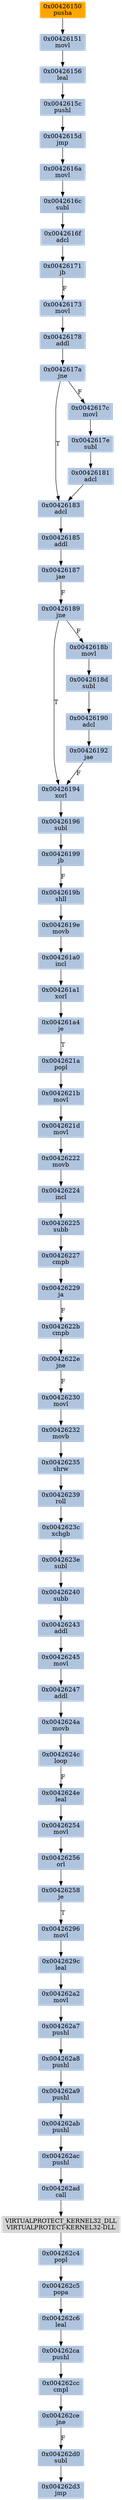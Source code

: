 strict digraph G {
	graph [bgcolor=transparent,
		name=G
	];
	node [color=lightsteelblue,
		fillcolor=lightsteelblue,
		shape=rectangle,
		style=filled
	];
	"0x004262ca"	[label="0x004262ca
pushl"];
	"0x004262cc"	[label="0x004262cc
cmpl"];
	"0x004262ca" -> "0x004262cc"	[color="#000000"];
	"0x00426187"	[label="0x00426187
jae"];
	"0x00426189"	[label="0x00426189
jne"];
	"0x00426187" -> "0x00426189"	[color="#000000",
		label=F];
	"0x0042622e"	[label="0x0042622e
jne"];
	"0x00426230"	[label="0x00426230
movl"];
	"0x0042622e" -> "0x00426230"	[color="#000000",
		label=F];
	"0x00426235"	[label="0x00426235
shrw"];
	"0x00426239"	[label="0x00426239
roll"];
	"0x00426235" -> "0x00426239"	[color="#000000"];
	"0x0042624c"	[label="0x0042624c
loop"];
	"0x0042624e"	[label="0x0042624e
leal"];
	"0x0042624c" -> "0x0042624e"	[color="#000000",
		label=F];
	"0x00426245"	[label="0x00426245
movl"];
	"0x00426247"	[label="0x00426247
addl"];
	"0x00426245" -> "0x00426247"	[color="#000000"];
	"0x004262c5"	[label="0x004262c5
popa"];
	"0x004262c6"	[label="0x004262c6
leal"];
	"0x004262c5" -> "0x004262c6"	[color="#000000"];
	"0x004262a2"	[label="0x004262a2
movl"];
	"0x004262a7"	[label="0x004262a7
pushl"];
	"0x004262a2" -> "0x004262a7"	[color="#000000"];
	"0x00426232"	[label="0x00426232
movb"];
	"0x00426230" -> "0x00426232"	[color="#000000"];
	"0x00426151"	[label="0x00426151
movl"];
	"0x00426156"	[label="0x00426156
leal"];
	"0x00426151" -> "0x00426156"	[color="#000000"];
	"0x004262c6" -> "0x004262ca"	[color="#000000"];
	"0x0042623e"	[label="0x0042623e
subl"];
	"0x00426240"	[label="0x00426240
subb"];
	"0x0042623e" -> "0x00426240"	[color="#000000"];
	"0x00426229"	[label="0x00426229
ja"];
	"0x0042622b"	[label="0x0042622b
cmpb"];
	"0x00426229" -> "0x0042622b"	[color="#000000",
		label=F];
	"0x0042621a"	[label="0x0042621a
popl"];
	"0x0042621b"	[label="0x0042621b
movl"];
	"0x0042621a" -> "0x0042621b"	[color="#000000"];
	"0x004262d0"	[label="0x004262d0
subl"];
	"0x004262d3"	[label="0x004262d3
jmp"];
	"0x004262d0" -> "0x004262d3"	[color="#000000"];
	"0x00426199"	[label="0x00426199
jb"];
	"0x0042619b"	[label="0x0042619b
shll"];
	"0x00426199" -> "0x0042619b"	[color="#000000",
		label=F];
	"0x004262ce"	[label="0x004262ce
jne"];
	"0x004262ce" -> "0x004262d0"	[color="#000000",
		label=F];
	"0x004262cc" -> "0x004262ce"	[color="#000000"];
	"0x00426181"	[label="0x00426181
adcl"];
	"0x00426183"	[label="0x00426183
adcl"];
	"0x00426181" -> "0x00426183"	[color="#000000"];
	"0x0042616f"	[label="0x0042616f
adcl"];
	"0x00426171"	[label="0x00426171
jb"];
	"0x0042616f" -> "0x00426171"	[color="#000000"];
	"0x0042617e"	[label="0x0042617e
subl"];
	"0x0042617e" -> "0x00426181"	[color="#000000"];
	"0x00426178"	[label="0x00426178
addl"];
	"0x0042617a"	[label="0x0042617a
jne"];
	"0x00426178" -> "0x0042617a"	[color="#000000"];
	"0x0042617c"	[label="0x0042617c
movl"];
	"0x0042617c" -> "0x0042617e"	[color="#000000"];
	"0x0042617a" -> "0x0042617c"	[color="#000000",
		label=F];
	"0x0042617a" -> "0x00426183"	[color="#000000",
		label=T];
	"0x0042622b" -> "0x0042622e"	[color="#000000"];
	"0x0042623c"	[label="0x0042623c
xchgb"];
	"0x0042623c" -> "0x0042623e"	[color="#000000"];
	"0x004262c4"	[label="0x004262c4
popl"];
	"0x004262c4" -> "0x004262c5"	[color="#000000"];
	"0x00426185"	[label="0x00426185
addl"];
	"0x00426185" -> "0x00426187"	[color="#000000"];
	"0x004262ab"	[label="0x004262ab
pushl"];
	"0x004262ac"	[label="0x004262ac
pushl"];
	"0x004262ab" -> "0x004262ac"	[color="#000000"];
	"0x00426256"	[label="0x00426256
orl"];
	"0x00426258"	[label="0x00426258
je"];
	"0x00426256" -> "0x00426258"	[color="#000000"];
	"0x00426243"	[label="0x00426243
addl"];
	"0x00426243" -> "0x00426245"	[color="#000000"];
	"0x00426222"	[label="0x00426222
movb"];
	"0x00426224"	[label="0x00426224
incl"];
	"0x00426222" -> "0x00426224"	[color="#000000"];
	"0x00426232" -> "0x00426235"	[color="#000000"];
	"0x00426296"	[label="0x00426296
movl"];
	"0x0042629c"	[label="0x0042629c
leal"];
	"0x00426296" -> "0x0042629c"	[color="#000000"];
	"0x00426258" -> "0x00426296"	[color="#000000",
		label=T];
	"0x00426227"	[label="0x00426227
cmpb"];
	"0x00426227" -> "0x00426229"	[color="#000000"];
	"0x004262a8"	[label="0x004262a8
pushl"];
	"0x004262a9"	[label="0x004262a9
pushl"];
	"0x004262a8" -> "0x004262a9"	[color="#000000"];
	"0x0042619e"	[label="0x0042619e
movb"];
	"0x0042619b" -> "0x0042619e"	[color="#000000"];
	"0x00426194"	[label="0x00426194
xorl"];
	"0x00426196"	[label="0x00426196
subl"];
	"0x00426194" -> "0x00426196"	[color="#000000"];
	"0x00426196" -> "0x00426199"	[color="#000000"];
	"0x00426225"	[label="0x00426225
subb"];
	"0x00426225" -> "0x00426227"	[color="#000000"];
	VIRTUALPROTECT_KERNEL32_DLL	[color=lightgrey,
		fillcolor=lightgrey,
		label="VIRTUALPROTECT_KERNEL32_DLL
VIRTUALPROTECT-KERNEL32-DLL"];
	VIRTUALPROTECT_KERNEL32_DLL -> "0x004262c4"	[color="#000000"];
	"0x004262a9" -> "0x004262ab"	[color="#000000"];
	"0x00426189" -> "0x00426194"	[color="#000000",
		label=T];
	"0x0042618b"	[label="0x0042618b
movl"];
	"0x00426189" -> "0x0042618b"	[color="#000000",
		label=F];
	"0x0042615d"	[label="0x0042615d
jmp"];
	"0x0042616a"	[label="0x0042616a
movl"];
	"0x0042615d" -> "0x0042616a"	[color="#000000"];
	"0x0042618d"	[label="0x0042618d
subl"];
	"0x00426190"	[label="0x00426190
adcl"];
	"0x0042618d" -> "0x00426190"	[color="#000000"];
	"0x0042624a"	[label="0x0042624a
movb"];
	"0x00426247" -> "0x0042624a"	[color="#000000"];
	"0x00426173"	[label="0x00426173
movl"];
	"0x00426173" -> "0x00426178"	[color="#000000"];
	"0x0042621d"	[label="0x0042621d
movl"];
	"0x0042621d" -> "0x00426222"	[color="#000000"];
	"0x0042615c"	[label="0x0042615c
pushl"];
	"0x00426156" -> "0x0042615c"	[color="#000000"];
	"0x00426254"	[label="0x00426254
movl"];
	"0x0042624e" -> "0x00426254"	[color="#000000"];
	"0x004261a1"	[label="0x004261a1
xorl"];
	"0x004261a4"	[label="0x004261a4
je"];
	"0x004261a1" -> "0x004261a4"	[color="#000000"];
	"0x004261a0"	[label="0x004261a0
incl"];
	"0x004261a0" -> "0x004261a1"	[color="#000000"];
	"0x0042616c"	[label="0x0042616c
subl"];
	"0x0042616a" -> "0x0042616c"	[color="#000000"];
	"0x0042621b" -> "0x0042621d"	[color="#000000"];
	"0x0042619e" -> "0x004261a0"	[color="#000000"];
	"0x00426192"	[label="0x00426192
jae"];
	"0x00426190" -> "0x00426192"	[color="#000000"];
	"0x0042629c" -> "0x004262a2"	[color="#000000"];
	"0x00426224" -> "0x00426225"	[color="#000000"];
	"0x004262ad"	[label="0x004262ad
call"];
	"0x004262ac" -> "0x004262ad"	[color="#000000"];
	"0x00426254" -> "0x00426256"	[color="#000000"];
	"0x00426150"	[color=lightgrey,
		fillcolor=orange,
		label="0x00426150
pusha"];
	"0x00426150" -> "0x00426151"	[color="#000000"];
	"0x00426183" -> "0x00426185"	[color="#000000"];
	"0x00426240" -> "0x00426243"	[color="#000000"];
	"0x00426171" -> "0x00426173"	[color="#000000",
		label=F];
	"0x0042615c" -> "0x0042615d"	[color="#000000"];
	"0x00426239" -> "0x0042623c"	[color="#000000"];
	"0x00426192" -> "0x00426194"	[color="#000000",
		label=F];
	"0x0042624a" -> "0x0042624c"	[color="#000000"];
	"0x004261a4" -> "0x0042621a"	[color="#000000",
		label=T];
	"0x004262ad" -> VIRTUALPROTECT_KERNEL32_DLL	[color="#000000"];
	"0x0042616c" -> "0x0042616f"	[color="#000000"];
	"0x004262a7" -> "0x004262a8"	[color="#000000"];
	"0x0042618b" -> "0x0042618d"	[color="#000000"];
}
